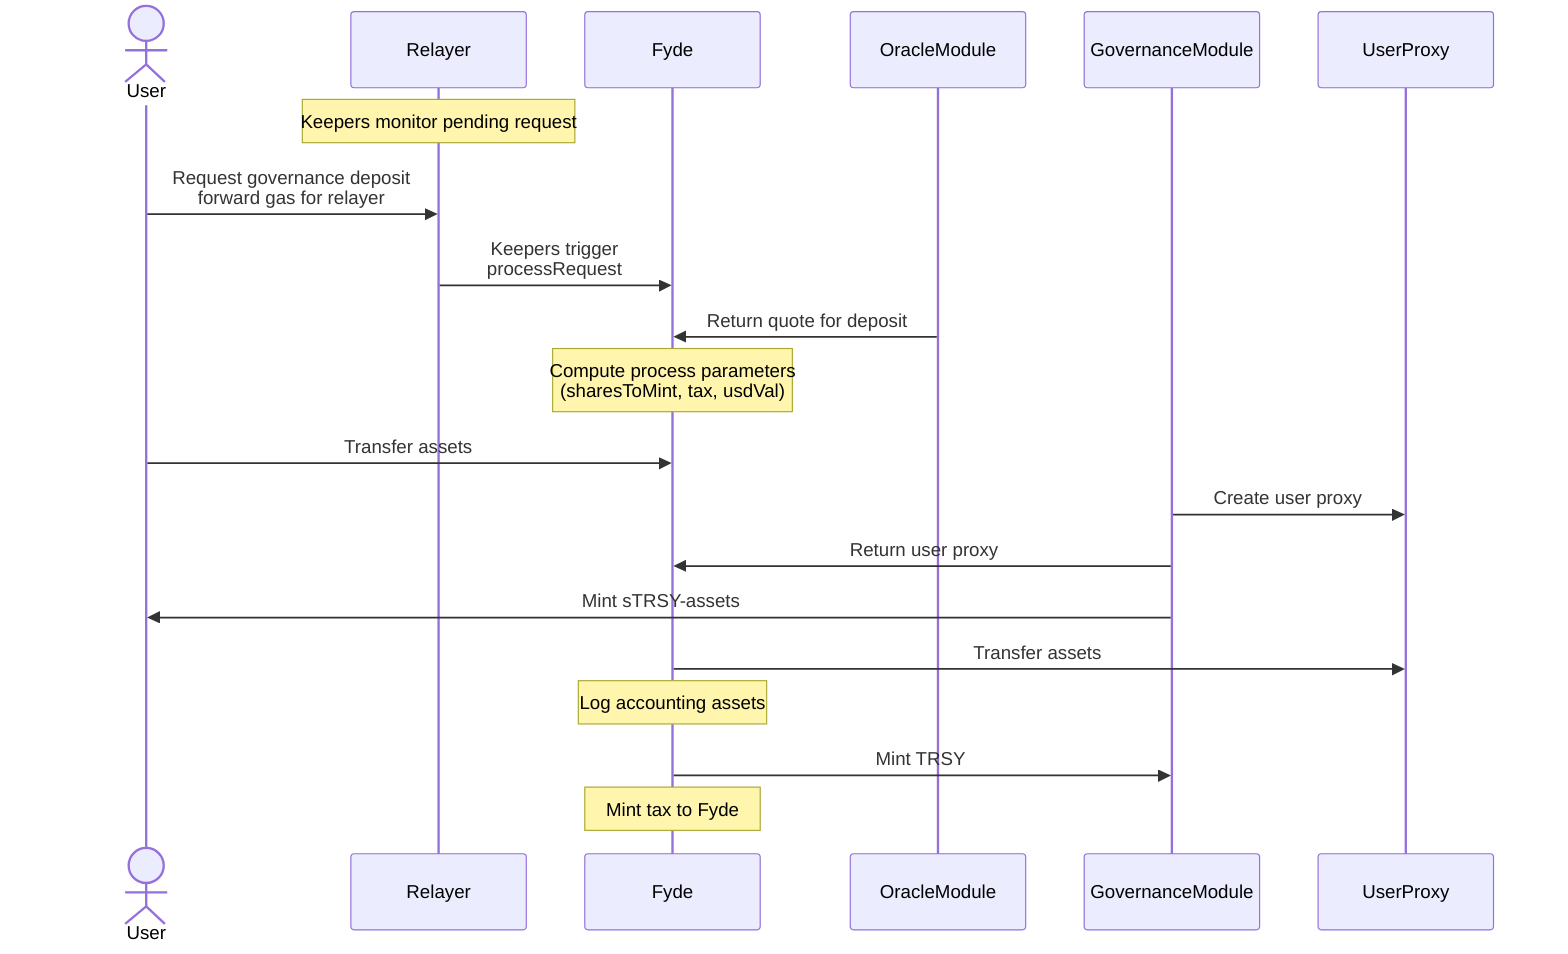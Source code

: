 sequenceDiagram
    actor User
    Note over Relayer: Keepers monitor pending request
    User ->> Relayer: Request governance deposit <br/> forward gas for relayer
    Relayer ->> Fyde: Keepers trigger <br/> processRequest
    OracleModule ->> Fyde: Return quote for deposit
    Note over Fyde: Compute process parameters <br/> (sharesToMint, tax, usdVal)
    User ->> Fyde: Transfer assets
    GovernanceModule ->> UserProxy: Create user proxy
    GovernanceModule ->> Fyde: Return user proxy
    GovernanceModule ->>  User: Mint sTRSY-assets
    Fyde ->> UserProxy: Transfer assets
    Note over Fyde: Log accounting assets
    Fyde ->> GovernanceModule: Mint TRSY
    Note over Fyde: Mint tax to Fyde